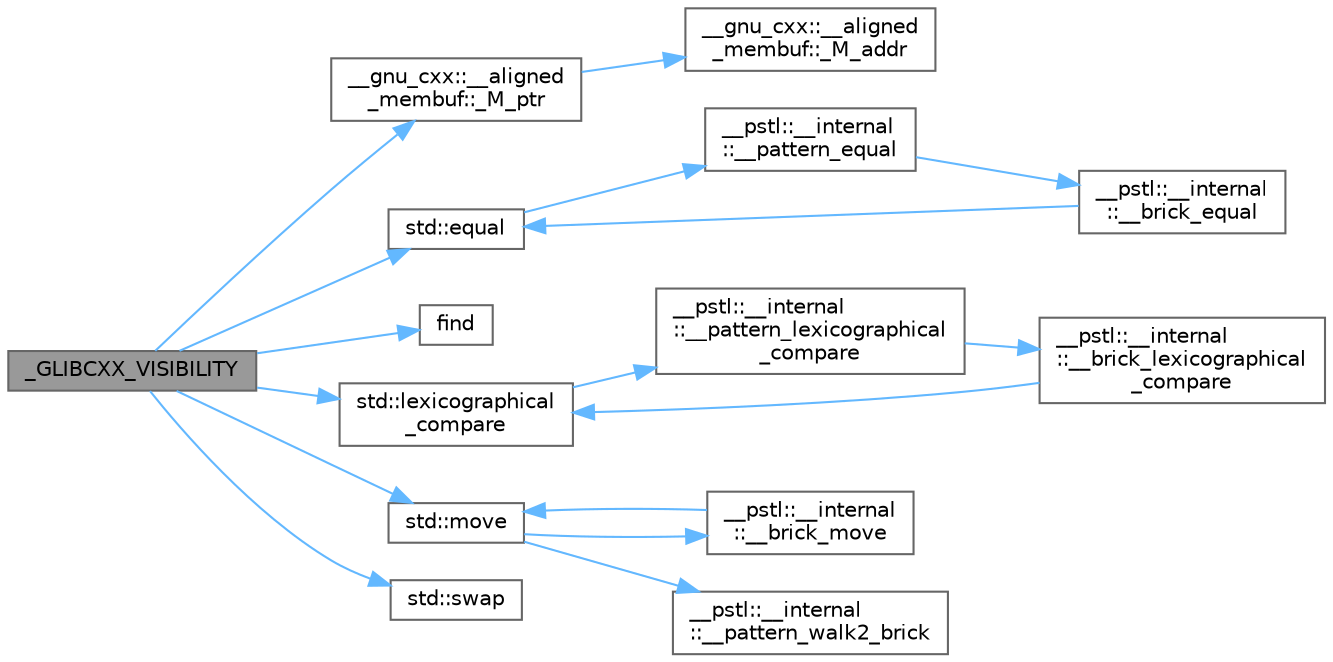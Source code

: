 digraph "_GLIBCXX_VISIBILITY"
{
 // LATEX_PDF_SIZE
  bgcolor="transparent";
  edge [fontname=Helvetica,fontsize=10,labelfontname=Helvetica,labelfontsize=10];
  node [fontname=Helvetica,fontsize=10,shape=box,height=0.2,width=0.4];
  rankdir="LR";
  Node1 [id="Node000001",label="_GLIBCXX_VISIBILITY",height=0.2,width=0.4,color="gray40", fillcolor="grey60", style="filled", fontcolor="black",tooltip=" "];
  Node1 -> Node2 [id="edge17_Node000001_Node000002",color="steelblue1",style="solid",tooltip=" "];
  Node2 [id="Node000002",label="__gnu_cxx::__aligned\l_membuf::_M_ptr",height=0.2,width=0.4,color="grey40", fillcolor="white", style="filled",URL="$struct____gnu__cxx_1_1____aligned__membuf.html#a3434c6ec6478f76db116927a26c4fec9",tooltip=" "];
  Node2 -> Node3 [id="edge18_Node000002_Node000003",color="steelblue1",style="solid",tooltip=" "];
  Node3 [id="Node000003",label="__gnu_cxx::__aligned\l_membuf::_M_addr",height=0.2,width=0.4,color="grey40", fillcolor="white", style="filled",URL="$struct____gnu__cxx_1_1____aligned__membuf.html#a2b9646a5aa6db498e005165d28a7ce6c",tooltip=" "];
  Node1 -> Node4 [id="edge19_Node000001_Node000004",color="steelblue1",style="solid",tooltip=" "];
  Node4 [id="Node000004",label="std::equal",height=0.2,width=0.4,color="grey40", fillcolor="white", style="filled",URL="$namespacestd.html#a94ada91841cca21a2327b0235f9a82cd",tooltip=" "];
  Node4 -> Node5 [id="edge20_Node000004_Node000005",color="steelblue1",style="solid",tooltip=" "];
  Node5 [id="Node000005",label="__pstl::__internal\l::__pattern_equal",height=0.2,width=0.4,color="grey40", fillcolor="white", style="filled",URL="$namespace____pstl_1_1____internal.html#a596361246dd948515acd5af4fffe2518",tooltip=" "];
  Node5 -> Node6 [id="edge21_Node000005_Node000006",color="steelblue1",style="solid",tooltip=" "];
  Node6 [id="Node000006",label="__pstl::__internal\l::__brick_equal",height=0.2,width=0.4,color="grey40", fillcolor="white", style="filled",URL="$namespace____pstl_1_1____internal.html#a98e65b1d83eb66d32d3ebe20452a168a",tooltip=" "];
  Node6 -> Node4 [id="edge22_Node000006_Node000004",color="steelblue1",style="solid",tooltip=" "];
  Node1 -> Node7 [id="edge23_Node000001_Node000007",color="steelblue1",style="solid",tooltip=" "];
  Node7 [id="Node000007",label="find",height=0.2,width=0.4,color="grey40", fillcolor="white", style="filled",URL="$toml_8hpp.html#a334e40fb57f310a5de10f332f1914bf4",tooltip=" "];
  Node1 -> Node8 [id="edge24_Node000001_Node000008",color="steelblue1",style="solid",tooltip=" "];
  Node8 [id="Node000008",label="std::lexicographical\l_compare",height=0.2,width=0.4,color="grey40", fillcolor="white", style="filled",URL="$namespacestd.html#a076cfce541233dc2534e44d067d41ad4",tooltip=" "];
  Node8 -> Node9 [id="edge25_Node000008_Node000009",color="steelblue1",style="solid",tooltip=" "];
  Node9 [id="Node000009",label="__pstl::__internal\l::__pattern_lexicographical\l_compare",height=0.2,width=0.4,color="grey40", fillcolor="white", style="filled",URL="$namespace____pstl_1_1____internal.html#a87963436503d6c04ddbae7eb6827f60c",tooltip=" "];
  Node9 -> Node10 [id="edge26_Node000009_Node000010",color="steelblue1",style="solid",tooltip=" "];
  Node10 [id="Node000010",label="__pstl::__internal\l::__brick_lexicographical\l_compare",height=0.2,width=0.4,color="grey40", fillcolor="white", style="filled",URL="$namespace____pstl_1_1____internal.html#a25bc7cb77cfdd3c6c75cef7315fbbf50",tooltip=" "];
  Node10 -> Node8 [id="edge27_Node000010_Node000008",color="steelblue1",style="solid",tooltip=" "];
  Node1 -> Node11 [id="edge28_Node000001_Node000011",color="steelblue1",style="solid",tooltip=" "];
  Node11 [id="Node000011",label="std::move",height=0.2,width=0.4,color="grey40", fillcolor="white", style="filled",URL="$namespacestd.html#ac7095819f6a8da64d69b1ee3029c52be",tooltip=" "];
  Node11 -> Node12 [id="edge29_Node000011_Node000012",color="steelblue1",style="solid",tooltip=" "];
  Node12 [id="Node000012",label="__pstl::__internal\l::__brick_move",height=0.2,width=0.4,color="grey40", fillcolor="white", style="filled",URL="$namespace____pstl_1_1____internal.html#a6d4b0add6bd0d4764ea4e41cde92d975",tooltip=" "];
  Node12 -> Node11 [id="edge30_Node000012_Node000011",color="steelblue1",style="solid",tooltip=" "];
  Node11 -> Node13 [id="edge31_Node000011_Node000013",color="steelblue1",style="solid",tooltip=" "];
  Node13 [id="Node000013",label="__pstl::__internal\l::__pattern_walk2_brick",height=0.2,width=0.4,color="grey40", fillcolor="white", style="filled",URL="$namespace____pstl_1_1____internal.html#a28e6956cf2cd3d8cfe4949d41a700cc5",tooltip=" "];
  Node1 -> Node14 [id="edge32_Node000001_Node000014",color="steelblue1",style="solid",tooltip=" "];
  Node14 [id="Node000014",label="std::swap",height=0.2,width=0.4,color="grey40", fillcolor="white", style="filled",URL="$namespacestd.html#a3ece115a1c8ed9020a20f1d0b70efda8",tooltip="exchanges the values of two JSON objects"];
}
